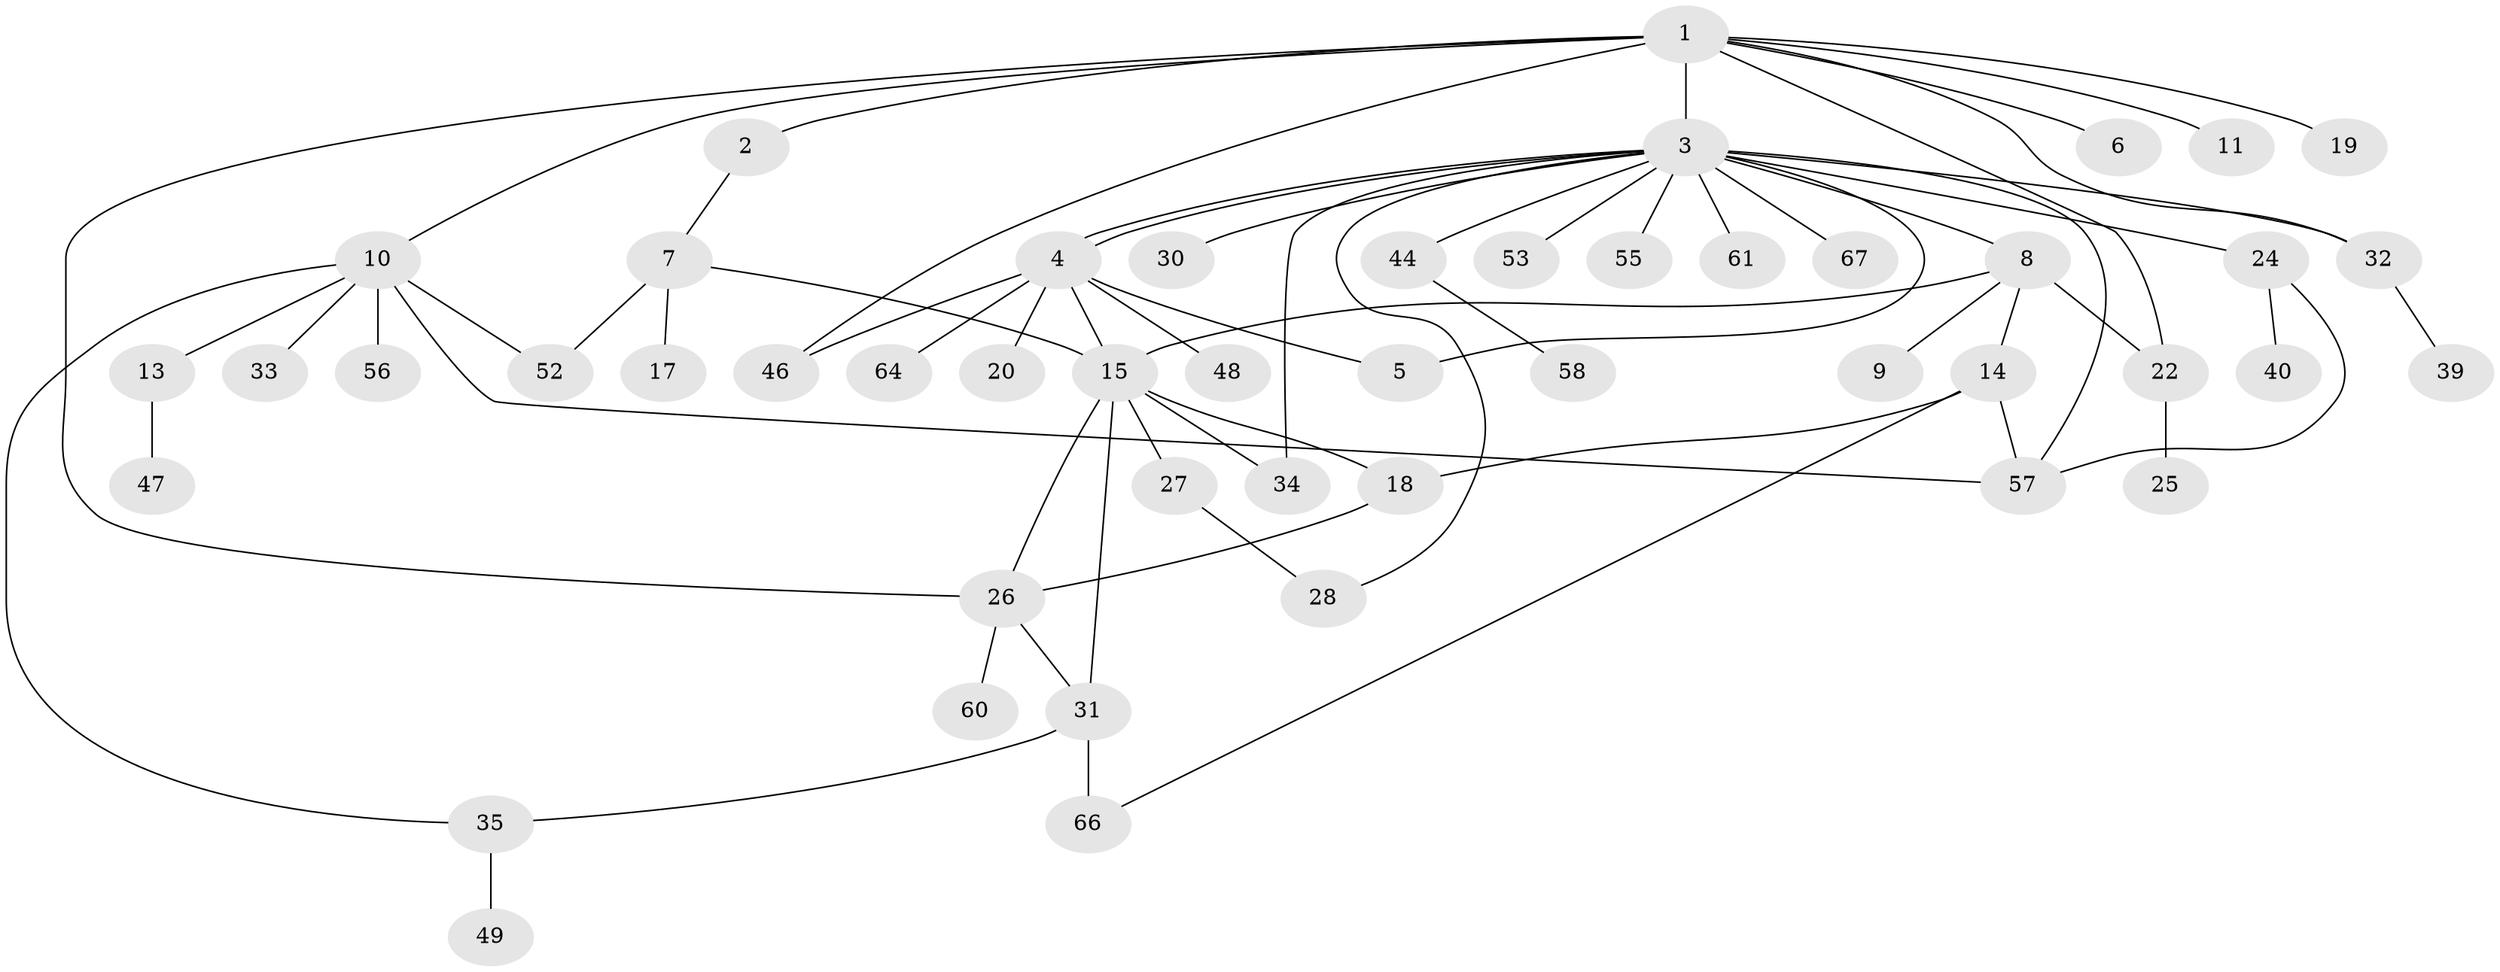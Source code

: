 // original degree distribution, {12: 0.014925373134328358, 3: 0.16417910447761194, 14: 0.014925373134328358, 10: 0.014925373134328358, 1: 0.47761194029850745, 5: 0.029850746268656716, 6: 0.014925373134328358, 8: 0.029850746268656716, 2: 0.16417910447761194, 4: 0.05970149253731343, 7: 0.014925373134328358}
// Generated by graph-tools (version 1.1) at 2025/41/03/06/25 10:41:49]
// undirected, 48 vertices, 66 edges
graph export_dot {
graph [start="1"]
  node [color=gray90,style=filled];
  1 [super="+23"];
  2 [super="+42"];
  3 [super="+43"];
  4 [super="+29"];
  5 [super="+21"];
  6;
  7 [super="+12"];
  8 [super="+51"];
  9;
  10 [super="+65"];
  11;
  13 [super="+16"];
  14 [super="+37"];
  15 [super="+36"];
  17;
  18 [super="+59"];
  19;
  20;
  22 [super="+63"];
  24;
  25;
  26;
  27 [super="+38"];
  28 [super="+54"];
  30;
  31 [super="+45"];
  32 [super="+41"];
  33;
  34;
  35 [super="+50"];
  39;
  40;
  44 [super="+62"];
  46;
  47;
  48;
  49;
  52;
  53;
  55;
  56;
  57;
  58;
  60;
  61;
  64;
  66;
  67;
  1 -- 2;
  1 -- 3 [weight=2];
  1 -- 6;
  1 -- 10;
  1 -- 11;
  1 -- 19;
  1 -- 22;
  1 -- 26;
  1 -- 46;
  1 -- 32;
  2 -- 7;
  3 -- 4 [weight=2];
  3 -- 4;
  3 -- 5;
  3 -- 8 [weight=2];
  3 -- 24;
  3 -- 30;
  3 -- 32;
  3 -- 34;
  3 -- 53;
  3 -- 57;
  3 -- 61;
  3 -- 67;
  3 -- 55;
  3 -- 44;
  3 -- 28;
  4 -- 5;
  4 -- 20;
  4 -- 46;
  4 -- 48;
  4 -- 64;
  4 -- 15;
  7 -- 15;
  7 -- 17;
  7 -- 52;
  8 -- 9;
  8 -- 14;
  8 -- 15;
  8 -- 22;
  10 -- 13;
  10 -- 33;
  10 -- 35;
  10 -- 52;
  10 -- 56;
  10 -- 57;
  13 -- 47;
  14 -- 18;
  14 -- 57;
  14 -- 66;
  15 -- 18;
  15 -- 26;
  15 -- 27;
  15 -- 31;
  15 -- 34;
  18 -- 26;
  22 -- 25;
  24 -- 40;
  24 -- 57;
  26 -- 31;
  26 -- 60;
  27 -- 28;
  31 -- 66 [weight=2];
  31 -- 35;
  32 -- 39;
  35 -- 49;
  44 -- 58;
}

